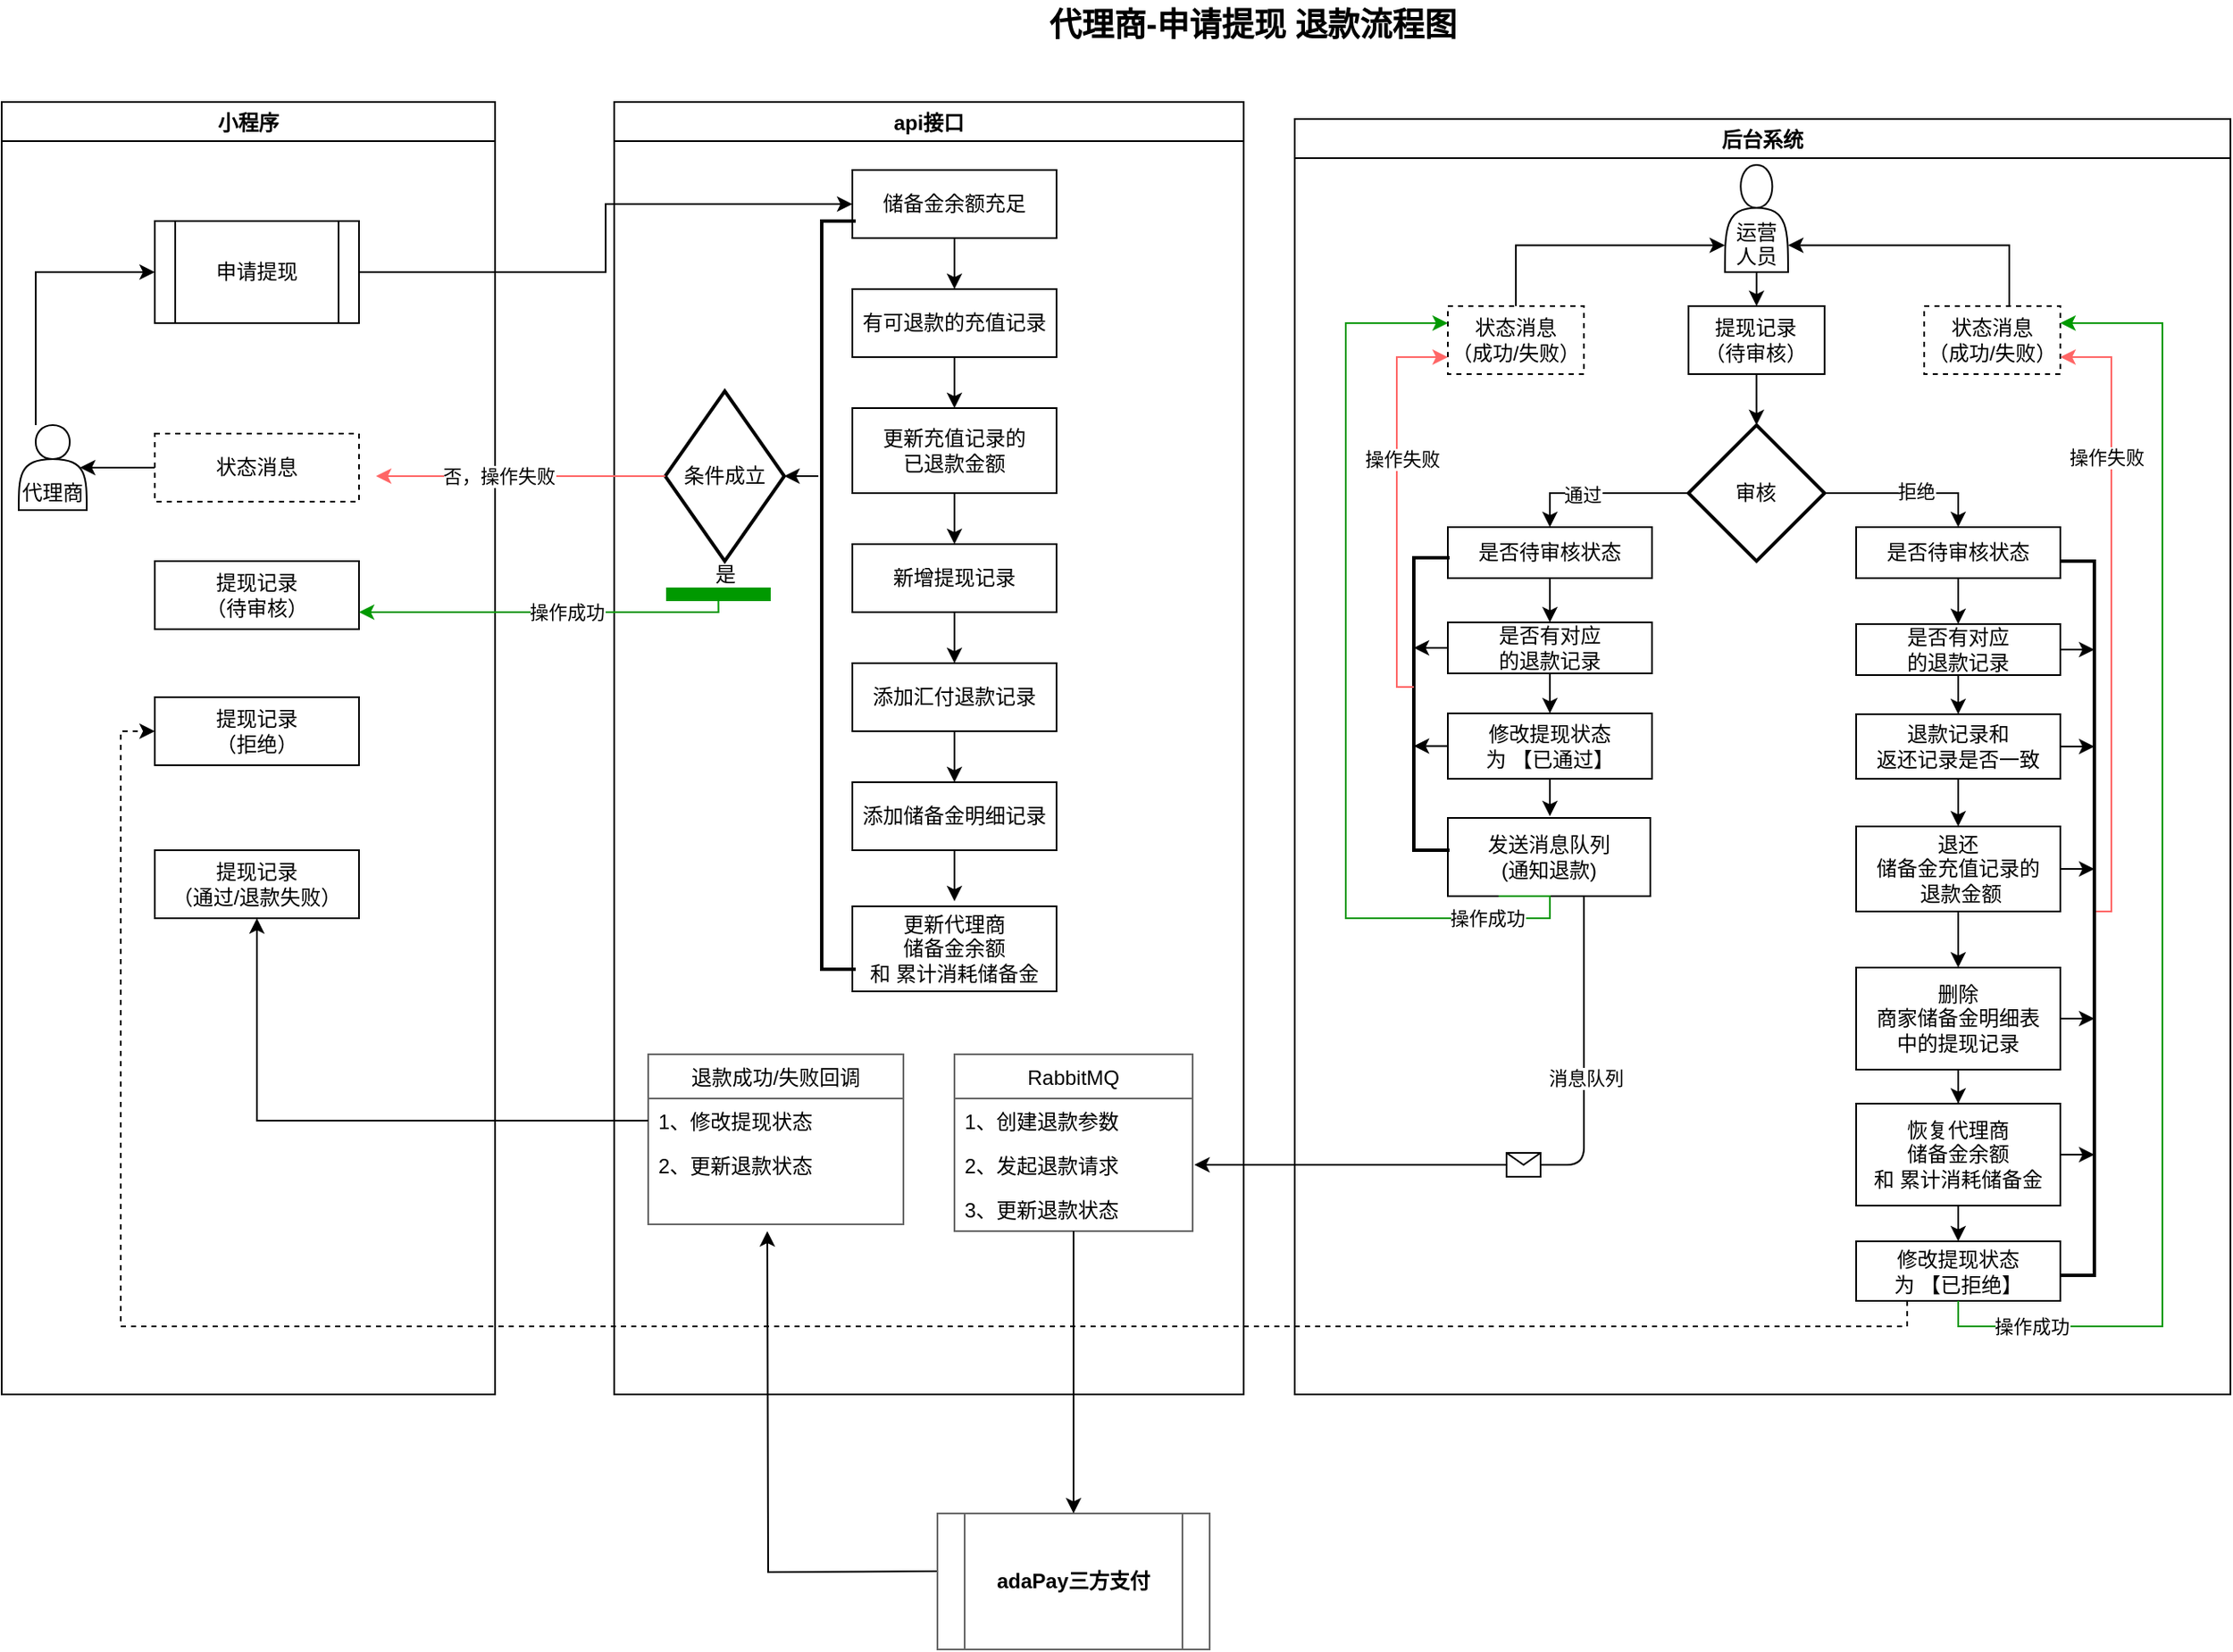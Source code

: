 <mxfile version="14.4.8" type="github" pages="2">
  <diagram id="c1AuLAwbMeSonQJ_YPXn" name="第 2 页">
    <mxGraphModel dx="1422" dy="794" grid="1" gridSize="10" guides="1" tooltips="1" connect="1" arrows="1" fold="1" page="1" pageScale="1" pageWidth="583" pageHeight="827" math="0" shadow="0">
      <root>
        <mxCell id="Cn_z-d5cZoHQZC6IPEJ7-0" />
        <mxCell id="Cn_z-d5cZoHQZC6IPEJ7-1" parent="Cn_z-d5cZoHQZC6IPEJ7-0" />
        <mxCell id="Cn_z-d5cZoHQZC6IPEJ7-2" value="小程序" style="swimlane;" parent="Cn_z-d5cZoHQZC6IPEJ7-1" vertex="1">
          <mxGeometry x="140" y="80" width="290" height="760" as="geometry">
            <mxRectangle x="40" y="100" width="70" height="23" as="alternateBounds" />
          </mxGeometry>
        </mxCell>
        <mxCell id="Cn_z-d5cZoHQZC6IPEJ7-4" value="&lt;br&gt;&lt;br&gt;代理商" style="shape=actor;whiteSpace=wrap;html=1;" parent="Cn_z-d5cZoHQZC6IPEJ7-2" vertex="1">
          <mxGeometry x="10" y="190" width="40" height="50" as="geometry" />
        </mxCell>
        <mxCell id="Cn_z-d5cZoHQZC6IPEJ7-6" value="申请提现" style="shape=process;whiteSpace=wrap;html=1;backgroundOutline=1;" parent="Cn_z-d5cZoHQZC6IPEJ7-2" vertex="1">
          <mxGeometry x="90" y="70" width="120" height="60" as="geometry" />
        </mxCell>
        <mxCell id="X7omMuUb_odI4xtAwAQJ-1" value="状态消息" style="rounded=0;whiteSpace=wrap;html=1;dashed=1;" parent="Cn_z-d5cZoHQZC6IPEJ7-2" vertex="1">
          <mxGeometry x="90" y="195" width="120" height="40" as="geometry" />
        </mxCell>
        <mxCell id="X7omMuUb_odI4xtAwAQJ-2" value="提现记录&lt;br&gt;（待审核）" style="rounded=0;whiteSpace=wrap;html=1;" parent="Cn_z-d5cZoHQZC6IPEJ7-2" vertex="1">
          <mxGeometry x="90" y="270" width="120" height="40" as="geometry" />
        </mxCell>
        <mxCell id="X7omMuUb_odI4xtAwAQJ-3" value="提现记录&lt;br&gt;（拒绝）" style="rounded=0;whiteSpace=wrap;html=1;" parent="Cn_z-d5cZoHQZC6IPEJ7-2" vertex="1">
          <mxGeometry x="90" y="350" width="120" height="40" as="geometry" />
        </mxCell>
        <mxCell id="X7omMuUb_odI4xtAwAQJ-4" value="提现记录&lt;br&gt;（通过/退款失败）" style="rounded=0;whiteSpace=wrap;html=1;" parent="Cn_z-d5cZoHQZC6IPEJ7-2" vertex="1">
          <mxGeometry x="90" y="440" width="120" height="40" as="geometry" />
        </mxCell>
        <mxCell id="yOeyIR5VE72a3LLRmRfE-23" style="edgeStyle=orthogonalEdgeStyle;rounded=0;orthogonalLoop=1;jettySize=auto;html=1;entryX=0;entryY=0.5;entryDx=0;entryDy=0;" parent="Cn_z-d5cZoHQZC6IPEJ7-2" source="Cn_z-d5cZoHQZC6IPEJ7-4" target="Cn_z-d5cZoHQZC6IPEJ7-6" edge="1">
          <mxGeometry relative="1" as="geometry">
            <mxPoint x="20" y="100" as="targetPoint" />
            <Array as="points">
              <mxPoint x="20" y="100" />
            </Array>
          </mxGeometry>
        </mxCell>
        <mxCell id="yOeyIR5VE72a3LLRmRfE-30" value="" style="endArrow=classic;html=1;entryX=0.9;entryY=0.5;entryDx=0;entryDy=0;entryPerimeter=0;exitX=0;exitY=0.5;exitDx=0;exitDy=0;" parent="Cn_z-d5cZoHQZC6IPEJ7-2" source="X7omMuUb_odI4xtAwAQJ-1" target="Cn_z-d5cZoHQZC6IPEJ7-4" edge="1">
          <mxGeometry width="50" height="50" relative="1" as="geometry">
            <mxPoint x="90" y="240" as="sourcePoint" />
            <mxPoint x="60" y="240" as="targetPoint" />
            <Array as="points" />
          </mxGeometry>
        </mxCell>
        <mxCell id="Cn_z-d5cZoHQZC6IPEJ7-8" value="api接口" style="swimlane;" parent="Cn_z-d5cZoHQZC6IPEJ7-1" vertex="1">
          <mxGeometry x="500" y="80" width="370" height="760" as="geometry" />
        </mxCell>
        <mxCell id="Cn_z-d5cZoHQZC6IPEJ7-20" style="edgeStyle=orthogonalEdgeStyle;rounded=0;orthogonalLoop=1;jettySize=auto;html=1;entryX=0.5;entryY=0;entryDx=0;entryDy=0;" parent="Cn_z-d5cZoHQZC6IPEJ7-8" source="Cn_z-d5cZoHQZC6IPEJ7-13" target="Cn_z-d5cZoHQZC6IPEJ7-14" edge="1">
          <mxGeometry relative="1" as="geometry" />
        </mxCell>
        <mxCell id="Cn_z-d5cZoHQZC6IPEJ7-13" value="储备金余额充足" style="rounded=0;whiteSpace=wrap;html=1;" parent="Cn_z-d5cZoHQZC6IPEJ7-8" vertex="1">
          <mxGeometry x="140" y="40" width="120" height="40" as="geometry" />
        </mxCell>
        <mxCell id="Cn_z-d5cZoHQZC6IPEJ7-21" style="edgeStyle=orthogonalEdgeStyle;rounded=0;orthogonalLoop=1;jettySize=auto;html=1;entryX=0.5;entryY=0;entryDx=0;entryDy=0;" parent="Cn_z-d5cZoHQZC6IPEJ7-8" source="Cn_z-d5cZoHQZC6IPEJ7-14" target="Cn_z-d5cZoHQZC6IPEJ7-15" edge="1">
          <mxGeometry relative="1" as="geometry" />
        </mxCell>
        <mxCell id="Cn_z-d5cZoHQZC6IPEJ7-14" value="有可退款的充值记录" style="rounded=0;whiteSpace=wrap;html=1;" parent="Cn_z-d5cZoHQZC6IPEJ7-8" vertex="1">
          <mxGeometry x="140" y="110" width="120" height="40" as="geometry" />
        </mxCell>
        <mxCell id="Cn_z-d5cZoHQZC6IPEJ7-22" style="edgeStyle=orthogonalEdgeStyle;rounded=0;orthogonalLoop=1;jettySize=auto;html=1;entryX=0.5;entryY=0;entryDx=0;entryDy=0;" parent="Cn_z-d5cZoHQZC6IPEJ7-8" source="Cn_z-d5cZoHQZC6IPEJ7-15" target="Cn_z-d5cZoHQZC6IPEJ7-16" edge="1">
          <mxGeometry relative="1" as="geometry" />
        </mxCell>
        <mxCell id="Cn_z-d5cZoHQZC6IPEJ7-15" value="更新充值记录的&lt;br&gt;已退款金额" style="rounded=0;whiteSpace=wrap;html=1;" parent="Cn_z-d5cZoHQZC6IPEJ7-8" vertex="1">
          <mxGeometry x="140" y="180" width="120" height="50" as="geometry" />
        </mxCell>
        <mxCell id="Cn_z-d5cZoHQZC6IPEJ7-23" style="edgeStyle=orthogonalEdgeStyle;rounded=0;orthogonalLoop=1;jettySize=auto;html=1;entryX=0.5;entryY=0;entryDx=0;entryDy=0;" parent="Cn_z-d5cZoHQZC6IPEJ7-8" source="Cn_z-d5cZoHQZC6IPEJ7-16" target="Cn_z-d5cZoHQZC6IPEJ7-17" edge="1">
          <mxGeometry relative="1" as="geometry" />
        </mxCell>
        <mxCell id="Cn_z-d5cZoHQZC6IPEJ7-16" value="新增提现记录" style="rounded=0;whiteSpace=wrap;html=1;" parent="Cn_z-d5cZoHQZC6IPEJ7-8" vertex="1">
          <mxGeometry x="140" y="260" width="120" height="40" as="geometry" />
        </mxCell>
        <mxCell id="Cn_z-d5cZoHQZC6IPEJ7-24" style="edgeStyle=orthogonalEdgeStyle;rounded=0;orthogonalLoop=1;jettySize=auto;html=1;entryX=0.5;entryY=0;entryDx=0;entryDy=0;" parent="Cn_z-d5cZoHQZC6IPEJ7-8" source="Cn_z-d5cZoHQZC6IPEJ7-17" target="Cn_z-d5cZoHQZC6IPEJ7-18" edge="1">
          <mxGeometry relative="1" as="geometry" />
        </mxCell>
        <mxCell id="Cn_z-d5cZoHQZC6IPEJ7-17" value="添加汇付退款记录" style="rounded=0;whiteSpace=wrap;html=1;" parent="Cn_z-d5cZoHQZC6IPEJ7-8" vertex="1">
          <mxGeometry x="140" y="330" width="120" height="40" as="geometry" />
        </mxCell>
        <mxCell id="Cn_z-d5cZoHQZC6IPEJ7-18" value="添加储备金明细记录" style="rounded=0;whiteSpace=wrap;html=1;" parent="Cn_z-d5cZoHQZC6IPEJ7-8" vertex="1">
          <mxGeometry x="140" y="400" width="120" height="40" as="geometry" />
        </mxCell>
        <mxCell id="Cn_z-d5cZoHQZC6IPEJ7-19" value="更新代理商&lt;br&gt;储备金余额&lt;br&gt;和 累计消耗储备金" style="rounded=0;whiteSpace=wrap;html=1;" parent="Cn_z-d5cZoHQZC6IPEJ7-8" vertex="1">
          <mxGeometry x="140" y="473" width="120" height="50" as="geometry" />
        </mxCell>
        <mxCell id="8oQ-91jc9foF94IGNzBg-0" value="" style="strokeWidth=2;html=1;shape=mxgraph.flowchart.annotation_1;align=left;pointerEvents=1;" parent="Cn_z-d5cZoHQZC6IPEJ7-8" vertex="1">
          <mxGeometry x="122" y="70" width="20" height="440" as="geometry" />
        </mxCell>
        <mxCell id="X7omMuUb_odI4xtAwAQJ-0" value="条件成立" style="strokeWidth=2;html=1;shape=mxgraph.flowchart.decision;whiteSpace=wrap;" parent="Cn_z-d5cZoHQZC6IPEJ7-8" vertex="1">
          <mxGeometry x="30" y="170" width="70" height="100" as="geometry" />
        </mxCell>
        <mxCell id="NsUDPSb2mLZtXg8WYORT-0" value="" style="whiteSpace=wrap;fillColor=#009900;strokeColor=#009900;" parent="Cn_z-d5cZoHQZC6IPEJ7-8" vertex="1">
          <mxGeometry x="31" y="286" width="60.5" height="7" as="geometry" />
        </mxCell>
        <mxCell id="NsUDPSb2mLZtXg8WYORT-6" value="是" style="text;html=1;align=center;verticalAlign=middle;resizable=0;points=[];autosize=1;" parent="Cn_z-d5cZoHQZC6IPEJ7-8" vertex="1">
          <mxGeometry x="50" y="268" width="30" height="20" as="geometry" />
        </mxCell>
        <mxCell id="NsUDPSb2mLZtXg8WYORT-192" value="" style="endArrow=classic;html=1;strokeWidth=1;entryX=1;entryY=0.5;entryDx=0;entryDy=0;entryPerimeter=0;" parent="Cn_z-d5cZoHQZC6IPEJ7-8" target="X7omMuUb_odI4xtAwAQJ-0" edge="1">
          <mxGeometry width="50" height="50" relative="1" as="geometry">
            <mxPoint x="120" y="220" as="sourcePoint" />
            <mxPoint x="170" y="170" as="targetPoint" />
          </mxGeometry>
        </mxCell>
        <mxCell id="cPukek1dgGj2Ov7jdAaH-1" value="RabbitMQ" style="swimlane;fontStyle=0;childLayout=stackLayout;horizontal=1;startSize=26;fillColor=none;horizontalStack=0;resizeParent=1;resizeParentMax=0;resizeLast=0;collapsible=1;marginBottom=0;comic=0;strokeColor=#666666;strokeWidth=1;" parent="Cn_z-d5cZoHQZC6IPEJ7-8" vertex="1">
          <mxGeometry x="200" y="560" width="140" height="104" as="geometry" />
        </mxCell>
        <mxCell id="cPukek1dgGj2Ov7jdAaH-2" value="1、创建退款参数" style="text;strokeColor=none;fillColor=none;align=left;verticalAlign=top;spacingLeft=4;spacingRight=4;overflow=hidden;rotatable=0;points=[[0,0.5],[1,0.5]];portConstraint=eastwest;" parent="cPukek1dgGj2Ov7jdAaH-1" vertex="1">
          <mxGeometry y="26" width="140" height="26" as="geometry" />
        </mxCell>
        <mxCell id="cPukek1dgGj2Ov7jdAaH-3" value="2、发起退款请求&#xa;" style="text;strokeColor=none;fillColor=none;align=left;verticalAlign=top;spacingLeft=4;spacingRight=4;overflow=hidden;rotatable=0;points=[[0,0.5],[1,0.5]];portConstraint=eastwest;perimeterSpacing=1;" parent="cPukek1dgGj2Ov7jdAaH-1" vertex="1">
          <mxGeometry y="52" width="140" height="26" as="geometry" />
        </mxCell>
        <mxCell id="cPukek1dgGj2Ov7jdAaH-4" value="3、更新退款状态" style="text;strokeColor=none;fillColor=none;align=left;verticalAlign=top;spacingLeft=4;spacingRight=4;overflow=hidden;rotatable=0;points=[[0,0.5],[1,0.5]];portConstraint=eastwest;" parent="cPukek1dgGj2Ov7jdAaH-1" vertex="1">
          <mxGeometry y="78" width="140" height="26" as="geometry" />
        </mxCell>
        <mxCell id="cPukek1dgGj2Ov7jdAaH-7" value="退款成功/失败回调" style="swimlane;fontStyle=0;childLayout=stackLayout;horizontal=1;startSize=26;fillColor=none;horizontalStack=0;resizeParent=1;resizeParentMax=0;resizeLast=0;collapsible=1;marginBottom=0;comic=0;strokeColor=#666666;strokeWidth=1;" parent="Cn_z-d5cZoHQZC6IPEJ7-8" vertex="1">
          <mxGeometry x="20" y="560" width="150" height="100" as="geometry" />
        </mxCell>
        <mxCell id="cPukek1dgGj2Ov7jdAaH-8" value="1、修改提现状态" style="text;strokeColor=none;fillColor=none;align=left;verticalAlign=top;spacingLeft=4;spacingRight=4;overflow=hidden;rotatable=0;points=[[0,0.5],[1,0.5]];portConstraint=eastwest;" parent="cPukek1dgGj2Ov7jdAaH-7" vertex="1">
          <mxGeometry y="26" width="150" height="26" as="geometry" />
        </mxCell>
        <mxCell id="cPukek1dgGj2Ov7jdAaH-9" value="2、更新退款状态" style="text;strokeColor=none;fillColor=none;align=left;verticalAlign=top;spacingLeft=4;spacingRight=4;overflow=hidden;rotatable=0;points=[[0,0.5],[1,0.5]];portConstraint=eastwest;perimeterSpacing=1;" parent="cPukek1dgGj2Ov7jdAaH-7" vertex="1">
          <mxGeometry y="52" width="150" height="48" as="geometry" />
        </mxCell>
        <mxCell id="yOeyIR5VE72a3LLRmRfE-19" style="edgeStyle=orthogonalEdgeStyle;rounded=0;orthogonalLoop=1;jettySize=auto;html=1;entryX=0;entryY=0.5;entryDx=0;entryDy=0;" parent="Cn_z-d5cZoHQZC6IPEJ7-1" source="Cn_z-d5cZoHQZC6IPEJ7-6" target="Cn_z-d5cZoHQZC6IPEJ7-13" edge="1">
          <mxGeometry relative="1" as="geometry" />
        </mxCell>
        <mxCell id="NsUDPSb2mLZtXg8WYORT-85" value="后台系统" style="swimlane;" parent="Cn_z-d5cZoHQZC6IPEJ7-1" vertex="1">
          <mxGeometry x="900" y="90" width="550" height="750" as="geometry" />
        </mxCell>
        <mxCell id="NsUDPSb2mLZtXg8WYORT-149" style="edgeStyle=orthogonalEdgeStyle;rounded=0;orthogonalLoop=1;jettySize=auto;html=1;entryX=0.5;entryY=0;entryDx=0;entryDy=0;strokeWidth=1;" parent="NsUDPSb2mLZtXg8WYORT-85" source="NsUDPSb2mLZtXg8WYORT-87" target="NsUDPSb2mLZtXg8WYORT-89" edge="1">
          <mxGeometry relative="1" as="geometry" />
        </mxCell>
        <mxCell id="NsUDPSb2mLZtXg8WYORT-87" value="提现记录&lt;br&gt;（待审核）" style="rounded=0;whiteSpace=wrap;html=1;" parent="NsUDPSb2mLZtXg8WYORT-85" vertex="1">
          <mxGeometry x="231.43" y="110" width="80" height="40" as="geometry" />
        </mxCell>
        <mxCell id="NsUDPSb2mLZtXg8WYORT-150" style="edgeStyle=orthogonalEdgeStyle;rounded=0;orthogonalLoop=1;jettySize=auto;html=1;entryX=0.5;entryY=0;entryDx=0;entryDy=0;strokeWidth=1;" parent="NsUDPSb2mLZtXg8WYORT-85" source="NsUDPSb2mLZtXg8WYORT-88" target="NsUDPSb2mLZtXg8WYORT-87" edge="1">
          <mxGeometry relative="1" as="geometry" />
        </mxCell>
        <mxCell id="NsUDPSb2mLZtXg8WYORT-88" value="&lt;br&gt;&lt;br&gt;运营&lt;br&gt;人员" style="shape=actor;whiteSpace=wrap;html=1;" parent="NsUDPSb2mLZtXg8WYORT-85" vertex="1">
          <mxGeometry x="252.87" y="27" width="37.13" height="63" as="geometry" />
        </mxCell>
        <mxCell id="NsUDPSb2mLZtXg8WYORT-159" style="edgeStyle=orthogonalEdgeStyle;rounded=0;orthogonalLoop=1;jettySize=auto;html=1;entryX=0.5;entryY=0;entryDx=0;entryDy=0;strokeWidth=1;" parent="NsUDPSb2mLZtXg8WYORT-85" source="NsUDPSb2mLZtXg8WYORT-89" target="NsUDPSb2mLZtXg8WYORT-102" edge="1">
          <mxGeometry relative="1" as="geometry" />
        </mxCell>
        <mxCell id="NsUDPSb2mLZtXg8WYORT-161" value="通过" style="edgeLabel;html=1;align=center;verticalAlign=middle;resizable=0;points=[];" parent="NsUDPSb2mLZtXg8WYORT-159" vertex="1" connectable="0">
          <mxGeometry x="0.231" y="1" relative="1" as="geometry">
            <mxPoint as="offset" />
          </mxGeometry>
        </mxCell>
        <mxCell id="NsUDPSb2mLZtXg8WYORT-160" style="edgeStyle=orthogonalEdgeStyle;rounded=0;orthogonalLoop=1;jettySize=auto;html=1;entryX=0.5;entryY=0;entryDx=0;entryDy=0;strokeWidth=1;" parent="NsUDPSb2mLZtXg8WYORT-85" source="NsUDPSb2mLZtXg8WYORT-89" target="NsUDPSb2mLZtXg8WYORT-92" edge="1">
          <mxGeometry relative="1" as="geometry" />
        </mxCell>
        <mxCell id="NsUDPSb2mLZtXg8WYORT-162" value="拒绝" style="edgeLabel;html=1;align=center;verticalAlign=middle;resizable=0;points=[];" parent="NsUDPSb2mLZtXg8WYORT-160" vertex="1" connectable="0">
          <mxGeometry x="0.087" y="1" relative="1" as="geometry">
            <mxPoint as="offset" />
          </mxGeometry>
        </mxCell>
        <mxCell id="NsUDPSb2mLZtXg8WYORT-89" value="审核" style="rhombus;whiteSpace=wrap;html=1;strokeColor=#000000;strokeWidth=2;fillColor=none;" parent="NsUDPSb2mLZtXg8WYORT-85" vertex="1">
          <mxGeometry x="231.43" y="180" width="80" height="80" as="geometry" />
        </mxCell>
        <mxCell id="NsUDPSb2mLZtXg8WYORT-156" style="edgeStyle=orthogonalEdgeStyle;rounded=0;orthogonalLoop=1;jettySize=auto;html=1;entryX=0.5;entryY=0;entryDx=0;entryDy=0;strokeWidth=1;" parent="NsUDPSb2mLZtXg8WYORT-85" source="NsUDPSb2mLZtXg8WYORT-92" target="NsUDPSb2mLZtXg8WYORT-96" edge="1">
          <mxGeometry relative="1" as="geometry" />
        </mxCell>
        <mxCell id="NsUDPSb2mLZtXg8WYORT-92" value="是否待审核状态" style="rounded=0;whiteSpace=wrap;html=1;" parent="NsUDPSb2mLZtXg8WYORT-85" vertex="1">
          <mxGeometry x="330" y="240" width="120" height="30" as="geometry" />
        </mxCell>
        <mxCell id="NsUDPSb2mLZtXg8WYORT-164" style="edgeStyle=orthogonalEdgeStyle;rounded=0;orthogonalLoop=1;jettySize=auto;html=1;entryX=1;entryY=0.75;entryDx=0;entryDy=0;strokeWidth=1;" parent="NsUDPSb2mLZtXg8WYORT-85" source="NsUDPSb2mLZtXg8WYORT-93" target="NsUDPSb2mLZtXg8WYORT-88" edge="1">
          <mxGeometry relative="1" as="geometry">
            <Array as="points">
              <mxPoint x="420" y="74" />
            </Array>
          </mxGeometry>
        </mxCell>
        <mxCell id="NsUDPSb2mLZtXg8WYORT-93" value="状态消息&lt;br&gt;（成功/失败）" style="rounded=0;whiteSpace=wrap;html=1;dashed=1;" parent="NsUDPSb2mLZtXg8WYORT-85" vertex="1">
          <mxGeometry x="370" y="110" width="80" height="40" as="geometry" />
        </mxCell>
        <mxCell id="NsUDPSb2mLZtXg8WYORT-165" style="edgeStyle=orthogonalEdgeStyle;rounded=0;orthogonalLoop=1;jettySize=auto;html=1;entryX=0.5;entryY=0;entryDx=0;entryDy=0;strokeWidth=1;" parent="NsUDPSb2mLZtXg8WYORT-85" source="NsUDPSb2mLZtXg8WYORT-96" target="NsUDPSb2mLZtXg8WYORT-97" edge="1">
          <mxGeometry relative="1" as="geometry" />
        </mxCell>
        <mxCell id="NsUDPSb2mLZtXg8WYORT-96" value="是否有对应&lt;br&gt;的退款记录" style="rounded=0;whiteSpace=wrap;html=1;" parent="NsUDPSb2mLZtXg8WYORT-85" vertex="1">
          <mxGeometry x="330" y="297" width="120" height="30" as="geometry" />
        </mxCell>
        <mxCell id="NsUDPSb2mLZtXg8WYORT-166" style="edgeStyle=orthogonalEdgeStyle;rounded=0;orthogonalLoop=1;jettySize=auto;html=1;entryX=0.5;entryY=0;entryDx=0;entryDy=0;strokeWidth=1;" parent="NsUDPSb2mLZtXg8WYORT-85" source="NsUDPSb2mLZtXg8WYORT-97" target="NsUDPSb2mLZtXg8WYORT-98" edge="1">
          <mxGeometry relative="1" as="geometry" />
        </mxCell>
        <mxCell id="NsUDPSb2mLZtXg8WYORT-97" value="退款记录和&lt;br&gt;返还记录是否一致" style="rounded=0;whiteSpace=wrap;html=1;" parent="NsUDPSb2mLZtXg8WYORT-85" vertex="1">
          <mxGeometry x="330" y="350" width="120" height="38" as="geometry" />
        </mxCell>
        <mxCell id="NsUDPSb2mLZtXg8WYORT-167" style="edgeStyle=orthogonalEdgeStyle;rounded=0;orthogonalLoop=1;jettySize=auto;html=1;entryX=0.5;entryY=0;entryDx=0;entryDy=0;strokeWidth=1;" parent="NsUDPSb2mLZtXg8WYORT-85" source="NsUDPSb2mLZtXg8WYORT-98" target="NsUDPSb2mLZtXg8WYORT-99" edge="1">
          <mxGeometry relative="1" as="geometry" />
        </mxCell>
        <mxCell id="NsUDPSb2mLZtXg8WYORT-98" value="退还 &lt;br&gt;储备金充值记录的&lt;br&gt;&amp;nbsp;退款金额" style="rounded=0;whiteSpace=wrap;html=1;" parent="NsUDPSb2mLZtXg8WYORT-85" vertex="1">
          <mxGeometry x="330" y="416" width="120" height="50" as="geometry" />
        </mxCell>
        <mxCell id="NsUDPSb2mLZtXg8WYORT-168" style="edgeStyle=orthogonalEdgeStyle;rounded=0;orthogonalLoop=1;jettySize=auto;html=1;entryX=0.5;entryY=0;entryDx=0;entryDy=0;strokeWidth=1;" parent="NsUDPSb2mLZtXg8WYORT-85" source="NsUDPSb2mLZtXg8WYORT-99" target="NsUDPSb2mLZtXg8WYORT-101" edge="1">
          <mxGeometry relative="1" as="geometry" />
        </mxCell>
        <mxCell id="NsUDPSb2mLZtXg8WYORT-99" value="删除 &lt;br&gt;商家储备金明细表 &lt;br&gt;中的提现记录" style="rounded=0;whiteSpace=wrap;html=1;" parent="NsUDPSb2mLZtXg8WYORT-85" vertex="1">
          <mxGeometry x="330" y="499" width="120" height="60" as="geometry" />
        </mxCell>
        <mxCell id="NsUDPSb2mLZtXg8WYORT-100" style="edgeStyle=orthogonalEdgeStyle;rounded=0;orthogonalLoop=1;jettySize=auto;html=1;exitX=0.5;exitY=1;exitDx=0;exitDy=0;" parent="NsUDPSb2mLZtXg8WYORT-85" source="NsUDPSb2mLZtXg8WYORT-99" target="NsUDPSb2mLZtXg8WYORT-99" edge="1">
          <mxGeometry relative="1" as="geometry" />
        </mxCell>
        <mxCell id="NsUDPSb2mLZtXg8WYORT-169" style="edgeStyle=orthogonalEdgeStyle;rounded=0;orthogonalLoop=1;jettySize=auto;html=1;entryX=0.5;entryY=0;entryDx=0;entryDy=0;strokeWidth=1;" parent="NsUDPSb2mLZtXg8WYORT-85" source="NsUDPSb2mLZtXg8WYORT-101" target="NsUDPSb2mLZtXg8WYORT-105" edge="1">
          <mxGeometry relative="1" as="geometry" />
        </mxCell>
        <mxCell id="NsUDPSb2mLZtXg8WYORT-101" value="恢复代理商&lt;br&gt;储备金余额&lt;br&gt;和 累计消耗储备金" style="rounded=0;whiteSpace=wrap;html=1;" parent="NsUDPSb2mLZtXg8WYORT-85" vertex="1">
          <mxGeometry x="330" y="579" width="120" height="60" as="geometry" />
        </mxCell>
        <mxCell id="NsUDPSb2mLZtXg8WYORT-155" style="edgeStyle=orthogonalEdgeStyle;rounded=0;orthogonalLoop=1;jettySize=auto;html=1;entryX=0.5;entryY=0;entryDx=0;entryDy=0;strokeWidth=1;" parent="NsUDPSb2mLZtXg8WYORT-85" source="NsUDPSb2mLZtXg8WYORT-102" target="NsUDPSb2mLZtXg8WYORT-103" edge="1">
          <mxGeometry relative="1" as="geometry" />
        </mxCell>
        <mxCell id="NsUDPSb2mLZtXg8WYORT-102" value="是否待审核状态" style="rounded=0;whiteSpace=wrap;html=1;" parent="NsUDPSb2mLZtXg8WYORT-85" vertex="1">
          <mxGeometry x="90" y="240" width="120" height="30" as="geometry" />
        </mxCell>
        <mxCell id="NsUDPSb2mLZtXg8WYORT-170" style="edgeStyle=orthogonalEdgeStyle;rounded=0;orthogonalLoop=1;jettySize=auto;html=1;entryX=0.5;entryY=0;entryDx=0;entryDy=0;strokeWidth=1;" parent="NsUDPSb2mLZtXg8WYORT-85" source="NsUDPSb2mLZtXg8WYORT-103" target="NsUDPSb2mLZtXg8WYORT-104" edge="1">
          <mxGeometry relative="1" as="geometry" />
        </mxCell>
        <mxCell id="NsUDPSb2mLZtXg8WYORT-103" value="是否有对应&lt;br&gt;的退款记录" style="rounded=0;whiteSpace=wrap;html=1;" parent="NsUDPSb2mLZtXg8WYORT-85" vertex="1">
          <mxGeometry x="90" y="296" width="120" height="30" as="geometry" />
        </mxCell>
        <mxCell id="NsUDPSb2mLZtXg8WYORT-104" value="修改提现状态&lt;br&gt;为 【已通过】" style="rounded=0;whiteSpace=wrap;html=1;" parent="NsUDPSb2mLZtXg8WYORT-85" vertex="1">
          <mxGeometry x="90" y="349.5" width="120" height="38.5" as="geometry" />
        </mxCell>
        <mxCell id="NsUDPSb2mLZtXg8WYORT-105" value="修改提现状态&lt;br&gt;为 【已拒绝】" style="rounded=0;whiteSpace=wrap;html=1;" parent="NsUDPSb2mLZtXg8WYORT-85" vertex="1">
          <mxGeometry x="330" y="660" width="120" height="35" as="geometry" />
        </mxCell>
        <mxCell id="NsUDPSb2mLZtXg8WYORT-109" value="发送消息队列&lt;br&gt;(通知退款)" style="rounded=0;whiteSpace=wrap;html=1;" parent="NsUDPSb2mLZtXg8WYORT-85" vertex="1">
          <mxGeometry x="90" y="411" width="119" height="46" as="geometry" />
        </mxCell>
        <mxCell id="NsUDPSb2mLZtXg8WYORT-125" value="状态消息&lt;br&gt;（成功/失败）" style="rounded=0;whiteSpace=wrap;html=1;dashed=1;" parent="NsUDPSb2mLZtXg8WYORT-85" vertex="1">
          <mxGeometry x="90" y="110" width="80" height="40" as="geometry" />
        </mxCell>
        <mxCell id="NsUDPSb2mLZtXg8WYORT-130" value="" style="strokeWidth=2;html=1;shape=mxgraph.flowchart.annotation_1;align=left;pointerEvents=1;fillColor=none;" parent="NsUDPSb2mLZtXg8WYORT-85" vertex="1">
          <mxGeometry x="70" y="258" width="21" height="172" as="geometry" />
        </mxCell>
        <mxCell id="NsUDPSb2mLZtXg8WYORT-143" style="edgeStyle=orthogonalEdgeStyle;rounded=0;orthogonalLoop=1;jettySize=auto;html=1;exitX=0;exitY=0.5;exitDx=0;exitDy=0;exitPerimeter=0;entryX=1;entryY=0.75;entryDx=0;entryDy=0;strokeWidth=1;strokeColor=#FF6666;" parent="NsUDPSb2mLZtXg8WYORT-85" source="NsUDPSb2mLZtXg8WYORT-132" target="NsUDPSb2mLZtXg8WYORT-93" edge="1">
          <mxGeometry relative="1" as="geometry">
            <Array as="points">
              <mxPoint x="480" y="466" />
              <mxPoint x="480" y="140" />
            </Array>
          </mxGeometry>
        </mxCell>
        <mxCell id="NsUDPSb2mLZtXg8WYORT-146" value="操作失败" style="edgeLabel;html=1;align=center;verticalAlign=middle;resizable=0;points=[];" parent="NsUDPSb2mLZtXg8WYORT-143" vertex="1" connectable="0">
          <mxGeometry x="0.521" y="2" relative="1" as="geometry">
            <mxPoint x="-1.5" as="offset" />
          </mxGeometry>
        </mxCell>
        <mxCell id="NsUDPSb2mLZtXg8WYORT-132" value="" style="strokeWidth=2;html=1;shape=mxgraph.flowchart.annotation_1;align=left;pointerEvents=1;fillColor=none;direction=west;" parent="NsUDPSb2mLZtXg8WYORT-85" vertex="1">
          <mxGeometry x="450" y="260" width="20" height="420" as="geometry" />
        </mxCell>
        <mxCell id="NsUDPSb2mLZtXg8WYORT-138" style="edgeStyle=orthogonalEdgeStyle;rounded=0;orthogonalLoop=1;jettySize=auto;html=1;exitX=0.25;exitY=1;exitDx=0;exitDy=0;strokeWidth=1;entryX=0;entryY=0.25;entryDx=0;entryDy=0;strokeColor=#009900;" parent="NsUDPSb2mLZtXg8WYORT-85" source="NsUDPSb2mLZtXg8WYORT-109" target="NsUDPSb2mLZtXg8WYORT-125" edge="1">
          <mxGeometry relative="1" as="geometry">
            <mxPoint x="50" y="120" as="targetPoint" />
            <Array as="points">
              <mxPoint x="150" y="457" />
              <mxPoint x="150" y="470" />
              <mxPoint x="30" y="470" />
              <mxPoint x="30" y="120" />
            </Array>
          </mxGeometry>
        </mxCell>
        <mxCell id="NsUDPSb2mLZtXg8WYORT-142" value="操作成功" style="edgeLabel;html=1;align=center;verticalAlign=middle;resizable=0;points=[];" parent="NsUDPSb2mLZtXg8WYORT-138" vertex="1" connectable="0">
          <mxGeometry x="-0.661" relative="1" as="geometry">
            <mxPoint x="16.2" as="offset" />
          </mxGeometry>
        </mxCell>
        <mxCell id="NsUDPSb2mLZtXg8WYORT-140" style="edgeStyle=orthogonalEdgeStyle;rounded=0;orthogonalLoop=1;jettySize=auto;html=1;strokeWidth=1;entryX=0;entryY=0.75;entryDx=0;entryDy=0;strokeColor=#FF6666;" parent="NsUDPSb2mLZtXg8WYORT-85" source="NsUDPSb2mLZtXg8WYORT-130" target="NsUDPSb2mLZtXg8WYORT-125" edge="1">
          <mxGeometry relative="1" as="geometry">
            <mxPoint x="50" y="140" as="targetPoint" />
            <Array as="points">
              <mxPoint x="60" y="334" />
              <mxPoint x="60" y="140" />
            </Array>
          </mxGeometry>
        </mxCell>
        <mxCell id="NsUDPSb2mLZtXg8WYORT-141" value="操作失败" style="edgeLabel;html=1;align=center;verticalAlign=middle;resizable=0;points=[];" parent="NsUDPSb2mLZtXg8WYORT-140" vertex="1" connectable="0">
          <mxGeometry x="0.231" y="-3" relative="1" as="geometry">
            <mxPoint as="offset" />
          </mxGeometry>
        </mxCell>
        <mxCell id="NsUDPSb2mLZtXg8WYORT-145" style="edgeStyle=orthogonalEdgeStyle;rounded=0;orthogonalLoop=1;jettySize=auto;html=1;strokeWidth=1;entryX=1;entryY=0.25;entryDx=0;entryDy=0;strokeColor=#009900;" parent="NsUDPSb2mLZtXg8WYORT-85" source="NsUDPSb2mLZtXg8WYORT-105" target="NsUDPSb2mLZtXg8WYORT-93" edge="1">
          <mxGeometry relative="1" as="geometry">
            <mxPoint x="530" y="530" as="targetPoint" />
            <Array as="points">
              <mxPoint x="390" y="710" />
              <mxPoint x="510" y="710" />
              <mxPoint x="510" y="120" />
            </Array>
          </mxGeometry>
        </mxCell>
        <mxCell id="NsUDPSb2mLZtXg8WYORT-147" value="操作成功" style="edgeLabel;html=1;align=center;verticalAlign=middle;resizable=0;points=[];" parent="NsUDPSb2mLZtXg8WYORT-145" vertex="1" connectable="0">
          <mxGeometry x="-0.853" relative="1" as="geometry">
            <mxPoint as="offset" />
          </mxGeometry>
        </mxCell>
        <mxCell id="NsUDPSb2mLZtXg8WYORT-163" style="edgeStyle=orthogonalEdgeStyle;rounded=0;orthogonalLoop=1;jettySize=auto;html=1;strokeWidth=1;entryX=0;entryY=0.75;entryDx=0;entryDy=0;" parent="NsUDPSb2mLZtXg8WYORT-85" source="NsUDPSb2mLZtXg8WYORT-125" target="NsUDPSb2mLZtXg8WYORT-88" edge="1">
          <mxGeometry relative="1" as="geometry">
            <mxPoint x="140" y="50" as="targetPoint" />
            <Array as="points">
              <mxPoint x="130" y="74" />
            </Array>
          </mxGeometry>
        </mxCell>
        <mxCell id="NsUDPSb2mLZtXg8WYORT-188" value="" style="endArrow=classic;html=1;entryX=1;entryY=0.5;entryDx=0;entryDy=0;" parent="NsUDPSb2mLZtXg8WYORT-85" target="cPukek1dgGj2Ov7jdAaH-3" edge="1">
          <mxGeometry relative="1" as="geometry">
            <mxPoint x="170" y="457" as="sourcePoint" />
            <mxPoint x="170" y="727" as="targetPoint" />
            <Array as="points">
              <mxPoint x="170" y="615" />
            </Array>
          </mxGeometry>
        </mxCell>
        <mxCell id="NsUDPSb2mLZtXg8WYORT-189" value="" style="shape=message;html=1;outlineConnect=0;" parent="NsUDPSb2mLZtXg8WYORT-188" vertex="1">
          <mxGeometry width="20" height="14" relative="1" as="geometry">
            <mxPoint x="-10" y="-7" as="offset" />
          </mxGeometry>
        </mxCell>
        <mxCell id="cPukek1dgGj2Ov7jdAaH-5" value="消息队列" style="edgeLabel;html=1;align=center;verticalAlign=middle;resizable=0;points=[];" parent="NsUDPSb2mLZtXg8WYORT-188" vertex="1" connectable="0">
          <mxGeometry x="-0.449" y="1" relative="1" as="geometry">
            <mxPoint as="offset" />
          </mxGeometry>
        </mxCell>
        <mxCell id="NsUDPSb2mLZtXg8WYORT-201" style="edgeStyle=orthogonalEdgeStyle;rounded=0;orthogonalLoop=1;jettySize=auto;html=1;strokeColor=#000000;strokeWidth=1;" parent="Cn_z-d5cZoHQZC6IPEJ7-1" source="NsUDPSb2mLZtXg8WYORT-96" edge="1">
          <mxGeometry relative="1" as="geometry">
            <mxPoint x="1370" y="402" as="targetPoint" />
          </mxGeometry>
        </mxCell>
        <mxCell id="NsUDPSb2mLZtXg8WYORT-202" style="edgeStyle=orthogonalEdgeStyle;rounded=0;orthogonalLoop=1;jettySize=auto;html=1;strokeColor=#000000;strokeWidth=1;" parent="Cn_z-d5cZoHQZC6IPEJ7-1" source="NsUDPSb2mLZtXg8WYORT-97" edge="1">
          <mxGeometry relative="1" as="geometry">
            <mxPoint x="1370" y="459" as="targetPoint" />
          </mxGeometry>
        </mxCell>
        <mxCell id="NsUDPSb2mLZtXg8WYORT-206" style="edgeStyle=orthogonalEdgeStyle;rounded=0;orthogonalLoop=1;jettySize=auto;html=1;strokeColor=#000000;strokeWidth=1;" parent="Cn_z-d5cZoHQZC6IPEJ7-1" source="NsUDPSb2mLZtXg8WYORT-98" edge="1">
          <mxGeometry relative="1" as="geometry">
            <mxPoint x="1370" y="531" as="targetPoint" />
          </mxGeometry>
        </mxCell>
        <mxCell id="NsUDPSb2mLZtXg8WYORT-207" style="edgeStyle=orthogonalEdgeStyle;rounded=0;orthogonalLoop=1;jettySize=auto;html=1;strokeColor=#000000;strokeWidth=1;" parent="Cn_z-d5cZoHQZC6IPEJ7-1" source="NsUDPSb2mLZtXg8WYORT-99" edge="1">
          <mxGeometry relative="1" as="geometry">
            <mxPoint x="1370" y="619" as="targetPoint" />
          </mxGeometry>
        </mxCell>
        <mxCell id="NsUDPSb2mLZtXg8WYORT-209" style="edgeStyle=orthogonalEdgeStyle;rounded=0;orthogonalLoop=1;jettySize=auto;html=1;strokeColor=#000000;strokeWidth=1;" parent="Cn_z-d5cZoHQZC6IPEJ7-1" source="NsUDPSb2mLZtXg8WYORT-101" edge="1">
          <mxGeometry relative="1" as="geometry">
            <mxPoint x="1370" y="699" as="targetPoint" />
          </mxGeometry>
        </mxCell>
        <mxCell id="cPukek1dgGj2Ov7jdAaH-11" style="edgeStyle=orthogonalEdgeStyle;rounded=0;orthogonalLoop=1;jettySize=auto;html=1;startSize=26;strokeColor=#000000;strokeWidth=1;" parent="Cn_z-d5cZoHQZC6IPEJ7-1" source="Cn_z-d5cZoHQZC6IPEJ7-18" edge="1">
          <mxGeometry relative="1" as="geometry">
            <mxPoint x="700" y="550" as="targetPoint" />
          </mxGeometry>
        </mxCell>
        <mxCell id="cPukek1dgGj2Ov7jdAaH-18" style="edgeStyle=orthogonalEdgeStyle;rounded=0;orthogonalLoop=1;jettySize=auto;html=1;startSize=26;strokeColor=#000000;strokeWidth=1;" parent="Cn_z-d5cZoHQZC6IPEJ7-1" edge="1">
          <mxGeometry relative="1" as="geometry">
            <mxPoint x="590" y="744" as="targetPoint" />
            <mxPoint x="690" y="944" as="sourcePoint" />
          </mxGeometry>
        </mxCell>
        <mxCell id="cPukek1dgGj2Ov7jdAaH-12" value="&lt;span style=&quot;font-weight: 700&quot;&gt;adaPay三方支付&lt;/span&gt;" style="shape=process;whiteSpace=wrap;html=1;backgroundOutline=1;comic=0;startSize=26;strokeColor=#666666;strokeWidth=1;fillColor=none;" parent="Cn_z-d5cZoHQZC6IPEJ7-1" vertex="1">
          <mxGeometry x="690" y="910" width="160" height="80" as="geometry" />
        </mxCell>
        <mxCell id="cPukek1dgGj2Ov7jdAaH-14" style="edgeStyle=orthogonalEdgeStyle;rounded=0;orthogonalLoop=1;jettySize=auto;html=1;entryX=0.5;entryY=0;entryDx=0;entryDy=0;startSize=26;strokeColor=#000000;strokeWidth=1;" parent="Cn_z-d5cZoHQZC6IPEJ7-1" source="cPukek1dgGj2Ov7jdAaH-1" target="cPukek1dgGj2Ov7jdAaH-12" edge="1">
          <mxGeometry relative="1" as="geometry" />
        </mxCell>
        <mxCell id="busUsJbX6CWpNkvnK6WH-0" style="edgeStyle=orthogonalEdgeStyle;rounded=0;orthogonalLoop=1;jettySize=auto;html=1;entryX=1;entryY=0.75;entryDx=0;entryDy=0;exitX=0.5;exitY=1;exitDx=0;exitDy=0;strokeColor=#009900;" parent="Cn_z-d5cZoHQZC6IPEJ7-1" source="NsUDPSb2mLZtXg8WYORT-0" target="X7omMuUb_odI4xtAwAQJ-2" edge="1">
          <mxGeometry relative="1" as="geometry">
            <mxPoint x="560" y="380" as="sourcePoint" />
            <Array as="points">
              <mxPoint x="561" y="380" />
            </Array>
          </mxGeometry>
        </mxCell>
        <mxCell id="busUsJbX6CWpNkvnK6WH-5" value="操作成功" style="edgeLabel;html=1;align=center;verticalAlign=middle;resizable=0;points=[];" parent="busUsJbX6CWpNkvnK6WH-0" vertex="1" connectable="0">
          <mxGeometry x="-0.118" relative="1" as="geometry">
            <mxPoint as="offset" />
          </mxGeometry>
        </mxCell>
        <mxCell id="busUsJbX6CWpNkvnK6WH-3" style="edgeStyle=orthogonalEdgeStyle;rounded=0;orthogonalLoop=1;jettySize=auto;html=1;strokeColor=#FF6666;" parent="Cn_z-d5cZoHQZC6IPEJ7-1" source="X7omMuUb_odI4xtAwAQJ-0" edge="1">
          <mxGeometry relative="1" as="geometry">
            <mxPoint x="360" y="300" as="targetPoint" />
          </mxGeometry>
        </mxCell>
        <mxCell id="busUsJbX6CWpNkvnK6WH-4" value="否，操作失败" style="edgeLabel;html=1;align=center;verticalAlign=middle;resizable=0;points=[];" parent="busUsJbX6CWpNkvnK6WH-3" vertex="1" connectable="0">
          <mxGeometry x="0.164" y="-1" relative="1" as="geometry">
            <mxPoint as="offset" />
          </mxGeometry>
        </mxCell>
        <mxCell id="busUsJbX6CWpNkvnK6WH-6" style="edgeStyle=orthogonalEdgeStyle;rounded=0;orthogonalLoop=1;jettySize=auto;html=1;" parent="Cn_z-d5cZoHQZC6IPEJ7-1" source="NsUDPSb2mLZtXg8WYORT-104" edge="1">
          <mxGeometry relative="1" as="geometry">
            <mxPoint x="1050" y="500" as="targetPoint" />
          </mxGeometry>
        </mxCell>
        <mxCell id="busUsJbX6CWpNkvnK6WH-7" style="edgeStyle=orthogonalEdgeStyle;rounded=0;orthogonalLoop=1;jettySize=auto;html=1;strokeColor=#000000;" parent="Cn_z-d5cZoHQZC6IPEJ7-1" source="NsUDPSb2mLZtXg8WYORT-103" edge="1">
          <mxGeometry relative="1" as="geometry">
            <mxPoint x="970" y="401" as="targetPoint" />
          </mxGeometry>
        </mxCell>
        <mxCell id="busUsJbX6CWpNkvnK6WH-11" style="edgeStyle=orthogonalEdgeStyle;rounded=0;orthogonalLoop=1;jettySize=auto;html=1;strokeColor=#000000;" parent="Cn_z-d5cZoHQZC6IPEJ7-1" source="NsUDPSb2mLZtXg8WYORT-104" edge="1">
          <mxGeometry relative="1" as="geometry">
            <mxPoint x="970" y="459" as="targetPoint" />
          </mxGeometry>
        </mxCell>
        <mxCell id="4luAZHgerdAaVVJ_72sG-1" style="edgeStyle=orthogonalEdgeStyle;rounded=0;orthogonalLoop=1;jettySize=auto;html=1;" parent="Cn_z-d5cZoHQZC6IPEJ7-1" source="cPukek1dgGj2Ov7jdAaH-8" target="X7omMuUb_odI4xtAwAQJ-4" edge="1">
          <mxGeometry relative="1" as="geometry" />
        </mxCell>
        <mxCell id="4luAZHgerdAaVVJ_72sG-6" style="edgeStyle=orthogonalEdgeStyle;rounded=0;orthogonalLoop=1;jettySize=auto;html=1;exitX=0.25;exitY=1;exitDx=0;exitDy=0;entryX=0;entryY=0.5;entryDx=0;entryDy=0;dashed=1;strokeColor=#000000;" parent="Cn_z-d5cZoHQZC6IPEJ7-1" source="NsUDPSb2mLZtXg8WYORT-105" target="X7omMuUb_odI4xtAwAQJ-3" edge="1">
          <mxGeometry relative="1" as="geometry">
            <Array as="points">
              <mxPoint x="1260" y="800" />
              <mxPoint x="210" y="800" />
              <mxPoint x="210" y="450" />
            </Array>
          </mxGeometry>
        </mxCell>
        <mxCell id="X9wui_urj0GCA_CZimkI-0" value="代理商-申请提现 退款流程图" style="text;html=1;align=center;verticalAlign=middle;resizable=0;points=[];autosize=1;fontSize=19;fontStyle=1" parent="Cn_z-d5cZoHQZC6IPEJ7-1" vertex="1">
          <mxGeometry x="745" y="20" width="260" height="30" as="geometry" />
        </mxCell>
      </root>
    </mxGraphModel>
  </diagram>
  <diagram id="ZEXPQdUD7HqrQSaAMY07" name="第 3 页">
    <mxGraphModel dx="1422" dy="794" grid="1" gridSize="10" guides="1" tooltips="1" connect="1" arrows="1" fold="1" page="1" pageScale="1" pageWidth="583" pageHeight="827" math="0" shadow="0">
      <root>
        <mxCell id="Jd9u-9bStoHvEkMrotFd-0" />
        <mxCell id="Jd9u-9bStoHvEkMrotFd-1" parent="Jd9u-9bStoHvEkMrotFd-0" />
        <mxCell id="iYFu33_GuupKADUWWJhY-0" value="小程序" style="swimlane;" vertex="1" parent="Jd9u-9bStoHvEkMrotFd-1">
          <mxGeometry x="140" y="80" width="290" height="760" as="geometry">
            <mxRectangle x="40" y="100" width="70" height="23" as="alternateBounds" />
          </mxGeometry>
        </mxCell>
        <mxCell id="iYFu33_GuupKADUWWJhY-1" value="&lt;br&gt;&lt;br&gt;代理商" style="shape=actor;whiteSpace=wrap;html=1;" vertex="1" parent="iYFu33_GuupKADUWWJhY-0">
          <mxGeometry x="10" y="190" width="40" height="50" as="geometry" />
        </mxCell>
        <mxCell id="iYFu33_GuupKADUWWJhY-2" value="申请提现" style="shape=process;whiteSpace=wrap;html=1;backgroundOutline=1;" vertex="1" parent="iYFu33_GuupKADUWWJhY-0">
          <mxGeometry x="90" y="70" width="120" height="60" as="geometry" />
        </mxCell>
        <mxCell id="iYFu33_GuupKADUWWJhY-3" value="状态消息" style="rounded=0;whiteSpace=wrap;html=1;dashed=1;" vertex="1" parent="iYFu33_GuupKADUWWJhY-0">
          <mxGeometry x="90" y="195" width="120" height="40" as="geometry" />
        </mxCell>
        <mxCell id="iYFu33_GuupKADUWWJhY-4" value="提现记录&lt;br&gt;（待审核）" style="rounded=0;whiteSpace=wrap;html=1;" vertex="1" parent="iYFu33_GuupKADUWWJhY-0">
          <mxGeometry x="90" y="270" width="120" height="40" as="geometry" />
        </mxCell>
        <mxCell id="iYFu33_GuupKADUWWJhY-5" value="提现记录&lt;br&gt;（拒绝）" style="rounded=0;whiteSpace=wrap;html=1;" vertex="1" parent="iYFu33_GuupKADUWWJhY-0">
          <mxGeometry x="90" y="350" width="120" height="40" as="geometry" />
        </mxCell>
        <mxCell id="iYFu33_GuupKADUWWJhY-6" value="提现记录&lt;br&gt;（通过/退款失败）" style="rounded=0;whiteSpace=wrap;html=1;" vertex="1" parent="iYFu33_GuupKADUWWJhY-0">
          <mxGeometry x="90" y="440" width="120" height="40" as="geometry" />
        </mxCell>
        <mxCell id="iYFu33_GuupKADUWWJhY-7" style="edgeStyle=orthogonalEdgeStyle;rounded=0;orthogonalLoop=1;jettySize=auto;html=1;entryX=0;entryY=0.5;entryDx=0;entryDy=0;" edge="1" parent="iYFu33_GuupKADUWWJhY-0" source="iYFu33_GuupKADUWWJhY-1" target="iYFu33_GuupKADUWWJhY-2">
          <mxGeometry relative="1" as="geometry">
            <mxPoint x="20" y="100" as="targetPoint" />
            <Array as="points">
              <mxPoint x="20" y="100" />
            </Array>
          </mxGeometry>
        </mxCell>
        <mxCell id="iYFu33_GuupKADUWWJhY-8" value="" style="endArrow=classic;html=1;entryX=0.9;entryY=0.5;entryDx=0;entryDy=0;entryPerimeter=0;exitX=0;exitY=0.5;exitDx=0;exitDy=0;" edge="1" parent="iYFu33_GuupKADUWWJhY-0" source="iYFu33_GuupKADUWWJhY-3" target="iYFu33_GuupKADUWWJhY-1">
          <mxGeometry width="50" height="50" relative="1" as="geometry">
            <mxPoint x="90" y="240" as="sourcePoint" />
            <mxPoint x="60" y="240" as="targetPoint" />
            <Array as="points" />
          </mxGeometry>
        </mxCell>
        <mxCell id="iYFu33_GuupKADUWWJhY-9" value="api接口" style="swimlane;" vertex="1" parent="Jd9u-9bStoHvEkMrotFd-1">
          <mxGeometry x="500" y="80" width="370" height="760" as="geometry" />
        </mxCell>
        <mxCell id="iYFu33_GuupKADUWWJhY-11" value="储备金余额充足" style="rounded=0;whiteSpace=wrap;html=1;" vertex="1" parent="iYFu33_GuupKADUWWJhY-9">
          <mxGeometry x="140" y="40" width="120" height="40" as="geometry" />
        </mxCell>
        <mxCell id="tr2-d4yrF4YFfxxrfl98-14" style="edgeStyle=orthogonalEdgeStyle;rounded=0;orthogonalLoop=1;jettySize=auto;html=1;entryX=0.5;entryY=0;entryDx=0;entryDy=0;strokeColor=#000000;strokeWidth=1;" edge="1" parent="iYFu33_GuupKADUWWJhY-9" source="iYFu33_GuupKADUWWJhY-17" target="iYFu33_GuupKADUWWJhY-21">
          <mxGeometry relative="1" as="geometry" />
        </mxCell>
        <mxCell id="iYFu33_GuupKADUWWJhY-17" value="新增提现记录" style="rounded=0;whiteSpace=wrap;html=1;" vertex="1" parent="iYFu33_GuupKADUWWJhY-9">
          <mxGeometry x="140" y="134" width="120" height="40" as="geometry" />
        </mxCell>
        <mxCell id="iYFu33_GuupKADUWWJhY-21" value="更新代理商&lt;br&gt;储备金余额&lt;br&gt;和 累计消耗储备金" style="rounded=0;whiteSpace=wrap;html=1;" vertex="1" parent="iYFu33_GuupKADUWWJhY-9">
          <mxGeometry x="140" y="220" width="120" height="50" as="geometry" />
        </mxCell>
        <mxCell id="iYFu33_GuupKADUWWJhY-22" value="" style="strokeWidth=2;html=1;shape=mxgraph.flowchart.annotation_1;align=left;pointerEvents=1;" vertex="1" parent="iYFu33_GuupKADUWWJhY-9">
          <mxGeometry x="122" y="70" width="20" height="170" as="geometry" />
        </mxCell>
        <mxCell id="iYFu33_GuupKADUWWJhY-23" value="条件成立" style="strokeWidth=2;html=1;shape=mxgraph.flowchart.decision;whiteSpace=wrap;" vertex="1" parent="iYFu33_GuupKADUWWJhY-9">
          <mxGeometry x="30" y="170" width="70" height="100" as="geometry" />
        </mxCell>
        <mxCell id="iYFu33_GuupKADUWWJhY-25" value="是" style="text;html=1;align=center;verticalAlign=middle;resizable=0;points=[];autosize=1;" vertex="1" parent="iYFu33_GuupKADUWWJhY-9">
          <mxGeometry x="50" y="268" width="30" height="20" as="geometry" />
        </mxCell>
        <mxCell id="iYFu33_GuupKADUWWJhY-26" value="" style="endArrow=classic;html=1;strokeWidth=1;entryX=1;entryY=0.5;entryDx=0;entryDy=0;entryPerimeter=0;" edge="1" parent="iYFu33_GuupKADUWWJhY-9" target="iYFu33_GuupKADUWWJhY-23">
          <mxGeometry width="50" height="50" relative="1" as="geometry">
            <mxPoint x="120" y="220" as="sourcePoint" />
            <mxPoint x="170" y="170" as="targetPoint" />
          </mxGeometry>
        </mxCell>
        <mxCell id="iYFu33_GuupKADUWWJhY-27" value="RabbitMQ" style="swimlane;fontStyle=0;childLayout=stackLayout;horizontal=1;startSize=26;fillColor=none;horizontalStack=0;resizeParent=1;resizeParentMax=0;resizeLast=0;collapsible=1;marginBottom=0;comic=0;strokeColor=#666666;strokeWidth=1;" vertex="1" parent="iYFu33_GuupKADUWWJhY-9">
          <mxGeometry x="200" y="560" width="140" height="104" as="geometry" />
        </mxCell>
        <mxCell id="iYFu33_GuupKADUWWJhY-28" value="1、创建退款参数" style="text;strokeColor=none;fillColor=none;align=left;verticalAlign=top;spacingLeft=4;spacingRight=4;overflow=hidden;rotatable=0;points=[[0,0.5],[1,0.5]];portConstraint=eastwest;" vertex="1" parent="iYFu33_GuupKADUWWJhY-27">
          <mxGeometry y="26" width="140" height="26" as="geometry" />
        </mxCell>
        <mxCell id="iYFu33_GuupKADUWWJhY-29" value="2、发起退款请求&#xa;" style="text;strokeColor=none;fillColor=none;align=left;verticalAlign=top;spacingLeft=4;spacingRight=4;overflow=hidden;rotatable=0;points=[[0,0.5],[1,0.5]];portConstraint=eastwest;perimeterSpacing=1;" vertex="1" parent="iYFu33_GuupKADUWWJhY-27">
          <mxGeometry y="52" width="140" height="26" as="geometry" />
        </mxCell>
        <mxCell id="iYFu33_GuupKADUWWJhY-30" value="3、更新退款状态" style="text;strokeColor=none;fillColor=none;align=left;verticalAlign=top;spacingLeft=4;spacingRight=4;overflow=hidden;rotatable=0;points=[[0,0.5],[1,0.5]];portConstraint=eastwest;" vertex="1" parent="iYFu33_GuupKADUWWJhY-27">
          <mxGeometry y="78" width="140" height="26" as="geometry" />
        </mxCell>
        <mxCell id="iYFu33_GuupKADUWWJhY-31" value="退款成功/失败回调" style="swimlane;fontStyle=0;childLayout=stackLayout;horizontal=1;startSize=26;fillColor=none;horizontalStack=0;resizeParent=1;resizeParentMax=0;resizeLast=0;collapsible=1;marginBottom=0;comic=0;strokeColor=#666666;strokeWidth=1;" vertex="1" parent="iYFu33_GuupKADUWWJhY-9">
          <mxGeometry x="10" y="474" width="180" height="190" as="geometry" />
        </mxCell>
        <mxCell id="iYFu33_GuupKADUWWJhY-32" value="1、更新修改提现状态&#xa;1.1、根据已到账金额，计算出&#xa;部分到账，还是全部到账状态&#xa;1.2、全部到账后，往 商家&#xa;储备金明细表 新增一条记录" style="text;strokeColor=none;fillColor=none;align=left;verticalAlign=top;spacingLeft=4;spacingRight=4;overflow=hidden;rotatable=0;points=[[0,0.5],[1,0.5]];portConstraint=eastwest;" vertex="1" parent="iYFu33_GuupKADUWWJhY-31">
          <mxGeometry y="26" width="180" height="84" as="geometry" />
        </mxCell>
        <mxCell id="iYFu33_GuupKADUWWJhY-33" value="2、更新充值记录的 退款金额&#xa;&#xa;3.更新退款记录表状态" style="text;strokeColor=none;fillColor=none;align=left;verticalAlign=top;spacingLeft=4;spacingRight=4;overflow=hidden;rotatable=0;points=[[0,0.5],[1,0.5]];portConstraint=eastwest;perimeterSpacing=1;" vertex="1" parent="iYFu33_GuupKADUWWJhY-31">
          <mxGeometry y="110" width="180" height="80" as="geometry" />
        </mxCell>
        <mxCell id="iYFu33_GuupKADUWWJhY-34" style="edgeStyle=orthogonalEdgeStyle;rounded=0;orthogonalLoop=1;jettySize=auto;html=1;entryX=0;entryY=0.5;entryDx=0;entryDy=0;" edge="1" parent="Jd9u-9bStoHvEkMrotFd-1" source="iYFu33_GuupKADUWWJhY-2" target="iYFu33_GuupKADUWWJhY-11">
          <mxGeometry relative="1" as="geometry" />
        </mxCell>
        <mxCell id="iYFu33_GuupKADUWWJhY-35" value="后台系统" style="swimlane;" vertex="1" parent="Jd9u-9bStoHvEkMrotFd-1">
          <mxGeometry x="900" y="90" width="550" height="750" as="geometry" />
        </mxCell>
        <mxCell id="iYFu33_GuupKADUWWJhY-36" style="edgeStyle=orthogonalEdgeStyle;rounded=0;orthogonalLoop=1;jettySize=auto;html=1;entryX=0.5;entryY=0;entryDx=0;entryDy=0;strokeWidth=1;" edge="1" parent="iYFu33_GuupKADUWWJhY-35" source="iYFu33_GuupKADUWWJhY-37" target="iYFu33_GuupKADUWWJhY-44">
          <mxGeometry relative="1" as="geometry" />
        </mxCell>
        <mxCell id="iYFu33_GuupKADUWWJhY-37" value="提现记录&lt;br&gt;（待审核）" style="rounded=0;whiteSpace=wrap;html=1;" vertex="1" parent="iYFu33_GuupKADUWWJhY-35">
          <mxGeometry x="231.43" y="110" width="80" height="40" as="geometry" />
        </mxCell>
        <mxCell id="iYFu33_GuupKADUWWJhY-38" style="edgeStyle=orthogonalEdgeStyle;rounded=0;orthogonalLoop=1;jettySize=auto;html=1;entryX=0.5;entryY=0;entryDx=0;entryDy=0;strokeWidth=1;" edge="1" parent="iYFu33_GuupKADUWWJhY-35" source="iYFu33_GuupKADUWWJhY-39" target="iYFu33_GuupKADUWWJhY-37">
          <mxGeometry relative="1" as="geometry" />
        </mxCell>
        <mxCell id="iYFu33_GuupKADUWWJhY-39" value="&lt;br&gt;&lt;br&gt;运营&lt;br&gt;人员" style="shape=actor;whiteSpace=wrap;html=1;" vertex="1" parent="iYFu33_GuupKADUWWJhY-35">
          <mxGeometry x="252.87" y="27" width="37.13" height="63" as="geometry" />
        </mxCell>
        <mxCell id="iYFu33_GuupKADUWWJhY-40" style="edgeStyle=orthogonalEdgeStyle;rounded=0;orthogonalLoop=1;jettySize=auto;html=1;entryX=0.5;entryY=0;entryDx=0;entryDy=0;strokeWidth=1;" edge="1" parent="iYFu33_GuupKADUWWJhY-35" source="iYFu33_GuupKADUWWJhY-44" target="iYFu33_GuupKADUWWJhY-61">
          <mxGeometry relative="1" as="geometry" />
        </mxCell>
        <mxCell id="iYFu33_GuupKADUWWJhY-41" value="通过" style="edgeLabel;html=1;align=center;verticalAlign=middle;resizable=0;points=[];" vertex="1" connectable="0" parent="iYFu33_GuupKADUWWJhY-40">
          <mxGeometry x="0.231" y="1" relative="1" as="geometry">
            <mxPoint as="offset" />
          </mxGeometry>
        </mxCell>
        <mxCell id="iYFu33_GuupKADUWWJhY-42" style="edgeStyle=orthogonalEdgeStyle;rounded=0;orthogonalLoop=1;jettySize=auto;html=1;entryX=0.5;entryY=0;entryDx=0;entryDy=0;strokeWidth=1;" edge="1" parent="iYFu33_GuupKADUWWJhY-35" source="iYFu33_GuupKADUWWJhY-44" target="iYFu33_GuupKADUWWJhY-46">
          <mxGeometry relative="1" as="geometry" />
        </mxCell>
        <mxCell id="iYFu33_GuupKADUWWJhY-43" value="拒绝" style="edgeLabel;html=1;align=center;verticalAlign=middle;resizable=0;points=[];" vertex="1" connectable="0" parent="iYFu33_GuupKADUWWJhY-42">
          <mxGeometry x="0.087" y="1" relative="1" as="geometry">
            <mxPoint as="offset" />
          </mxGeometry>
        </mxCell>
        <mxCell id="iYFu33_GuupKADUWWJhY-44" value="审核" style="rhombus;whiteSpace=wrap;html=1;strokeColor=#000000;strokeWidth=2;fillColor=none;" vertex="1" parent="iYFu33_GuupKADUWWJhY-35">
          <mxGeometry x="231.43" y="180" width="80" height="80" as="geometry" />
        </mxCell>
        <mxCell id="tr2-d4yrF4YFfxxrfl98-10" style="edgeStyle=orthogonalEdgeStyle;rounded=0;orthogonalLoop=1;jettySize=auto;html=1;entryX=0.5;entryY=0;entryDx=0;entryDy=0;strokeColor=#000000;strokeWidth=1;" edge="1" parent="iYFu33_GuupKADUWWJhY-35" source="iYFu33_GuupKADUWWJhY-46" target="iYFu33_GuupKADUWWJhY-59">
          <mxGeometry relative="1" as="geometry" />
        </mxCell>
        <mxCell id="iYFu33_GuupKADUWWJhY-46" value="是否待审核状态" style="rounded=0;whiteSpace=wrap;html=1;" vertex="1" parent="iYFu33_GuupKADUWWJhY-35">
          <mxGeometry x="330" y="240" width="120" height="30" as="geometry" />
        </mxCell>
        <mxCell id="iYFu33_GuupKADUWWJhY-47" style="edgeStyle=orthogonalEdgeStyle;rounded=0;orthogonalLoop=1;jettySize=auto;html=1;entryX=1;entryY=0.75;entryDx=0;entryDy=0;strokeWidth=1;" edge="1" parent="iYFu33_GuupKADUWWJhY-35" source="iYFu33_GuupKADUWWJhY-48" target="iYFu33_GuupKADUWWJhY-39">
          <mxGeometry relative="1" as="geometry">
            <Array as="points">
              <mxPoint x="420" y="74" />
            </Array>
          </mxGeometry>
        </mxCell>
        <mxCell id="iYFu33_GuupKADUWWJhY-48" value="状态消息&lt;br&gt;（成功/失败）" style="rounded=0;whiteSpace=wrap;html=1;dashed=1;" vertex="1" parent="iYFu33_GuupKADUWWJhY-35">
          <mxGeometry x="370" y="110" width="80" height="40" as="geometry" />
        </mxCell>
        <mxCell id="iYFu33_GuupKADUWWJhY-57" style="edgeStyle=orthogonalEdgeStyle;rounded=0;orthogonalLoop=1;jettySize=auto;html=1;exitX=0.5;exitY=1;exitDx=0;exitDy=0;" edge="1" parent="iYFu33_GuupKADUWWJhY-35">
          <mxGeometry relative="1" as="geometry">
            <mxPoint x="390" y="559" as="sourcePoint" />
            <mxPoint x="390" y="559" as="targetPoint" />
          </mxGeometry>
        </mxCell>
        <mxCell id="iYFu33_GuupKADUWWJhY-59" value="恢复代理商&lt;br&gt;储备金余额&lt;br&gt;和 累计消耗储备金" style="rounded=0;whiteSpace=wrap;html=1;" vertex="1" parent="iYFu33_GuupKADUWWJhY-35">
          <mxGeometry x="330" y="294" width="120" height="60" as="geometry" />
        </mxCell>
        <mxCell id="iYFu33_GuupKADUWWJhY-60" style="edgeStyle=orthogonalEdgeStyle;rounded=0;orthogonalLoop=1;jettySize=auto;html=1;entryX=0.5;entryY=0;entryDx=0;entryDy=0;strokeWidth=1;" edge="1" parent="iYFu33_GuupKADUWWJhY-35" source="iYFu33_GuupKADUWWJhY-61" target="iYFu33_GuupKADUWWJhY-63">
          <mxGeometry relative="1" as="geometry" />
        </mxCell>
        <mxCell id="iYFu33_GuupKADUWWJhY-61" value="是否待审核状态" style="rounded=0;whiteSpace=wrap;html=1;" vertex="1" parent="iYFu33_GuupKADUWWJhY-35">
          <mxGeometry x="90" y="240" width="120" height="30" as="geometry" />
        </mxCell>
        <mxCell id="tr2-d4yrF4YFfxxrfl98-6" style="edgeStyle=orthogonalEdgeStyle;rounded=0;orthogonalLoop=1;jettySize=auto;html=1;entryX=0.5;entryY=0;entryDx=0;entryDy=0;strokeColor=#000000;strokeWidth=1;" edge="1" parent="iYFu33_GuupKADUWWJhY-35" source="iYFu33_GuupKADUWWJhY-63" target="jVEu-uj5hXn1NBA80T9l-0">
          <mxGeometry relative="1" as="geometry" />
        </mxCell>
        <mxCell id="iYFu33_GuupKADUWWJhY-63" value="判断是&lt;br&gt;全部到账/部分到账&lt;br&gt;计算出本次退款金额" style="rounded=0;whiteSpace=wrap;html=1;" vertex="1" parent="iYFu33_GuupKADUWWJhY-35">
          <mxGeometry x="90" y="296" width="120" height="64" as="geometry" />
        </mxCell>
        <mxCell id="tr2-d4yrF4YFfxxrfl98-9" style="edgeStyle=orthogonalEdgeStyle;rounded=0;orthogonalLoop=1;jettySize=auto;html=1;entryX=0.5;entryY=0;entryDx=0;entryDy=0;strokeColor=#000000;strokeWidth=1;" edge="1" parent="iYFu33_GuupKADUWWJhY-35" source="iYFu33_GuupKADUWWJhY-64" target="iYFu33_GuupKADUWWJhY-66">
          <mxGeometry relative="1" as="geometry" />
        </mxCell>
        <mxCell id="iYFu33_GuupKADUWWJhY-64" value="修改提现状态&lt;br&gt;为 【已通过】" style="rounded=0;whiteSpace=wrap;html=1;" vertex="1" parent="iYFu33_GuupKADUWWJhY-35">
          <mxGeometry x="91" y="520" width="120" height="38.5" as="geometry" />
        </mxCell>
        <mxCell id="iYFu33_GuupKADUWWJhY-65" value="修改提现状态&lt;br&gt;为 【已拒绝】" style="rounded=0;whiteSpace=wrap;html=1;" vertex="1" parent="iYFu33_GuupKADUWWJhY-35">
          <mxGeometry x="330" y="388" width="120" height="35" as="geometry" />
        </mxCell>
        <mxCell id="tr2-d4yrF4YFfxxrfl98-0" style="edgeStyle=orthogonalEdgeStyle;rounded=0;orthogonalLoop=1;jettySize=auto;html=1;exitX=0.25;exitY=1;exitDx=0;exitDy=0;entryX=0;entryY=0.25;entryDx=0;entryDy=0;strokeColor=#4D9900;" edge="1" parent="iYFu33_GuupKADUWWJhY-35" source="iYFu33_GuupKADUWWJhY-66" target="iYFu33_GuupKADUWWJhY-67">
          <mxGeometry relative="1" as="geometry">
            <Array as="points">
              <mxPoint x="120" y="652" />
              <mxPoint x="40" y="652" />
              <mxPoint x="40" y="120" />
            </Array>
          </mxGeometry>
        </mxCell>
        <mxCell id="tr2-d4yrF4YFfxxrfl98-1" value="操作成功" style="edgeLabel;html=1;align=center;verticalAlign=middle;resizable=0;points=[];" vertex="1" connectable="0" parent="tr2-d4yrF4YFfxxrfl98-0">
          <mxGeometry x="-0.775" y="-2" relative="1" as="geometry">
            <mxPoint as="offset" />
          </mxGeometry>
        </mxCell>
        <mxCell id="iYFu33_GuupKADUWWJhY-66" value="发送消息队列&lt;br&gt;(通知退款)" style="rounded=0;whiteSpace=wrap;html=1;" vertex="1" parent="iYFu33_GuupKADUWWJhY-35">
          <mxGeometry x="92" y="592" width="119" height="46" as="geometry" />
        </mxCell>
        <mxCell id="iYFu33_GuupKADUWWJhY-67" value="状态消息&lt;br&gt;（成功/失败）" style="rounded=0;whiteSpace=wrap;html=1;dashed=1;" vertex="1" parent="iYFu33_GuupKADUWWJhY-35">
          <mxGeometry x="90" y="110" width="80" height="40" as="geometry" />
        </mxCell>
        <mxCell id="iYFu33_GuupKADUWWJhY-68" value="" style="strokeWidth=2;html=1;shape=mxgraph.flowchart.annotation_1;align=left;pointerEvents=1;fillColor=none;" vertex="1" parent="iYFu33_GuupKADUWWJhY-35">
          <mxGeometry x="70" y="258" width="21" height="352" as="geometry" />
        </mxCell>
        <mxCell id="iYFu33_GuupKADUWWJhY-69" style="edgeStyle=orthogonalEdgeStyle;rounded=0;orthogonalLoop=1;jettySize=auto;html=1;exitX=0;exitY=0.5;exitDx=0;exitDy=0;exitPerimeter=0;entryX=1;entryY=0.75;entryDx=0;entryDy=0;strokeWidth=1;strokeColor=#FF6666;" edge="1" parent="iYFu33_GuupKADUWWJhY-35" source="iYFu33_GuupKADUWWJhY-71" target="iYFu33_GuupKADUWWJhY-48">
          <mxGeometry relative="1" as="geometry">
            <Array as="points">
              <mxPoint x="470" y="360" />
              <mxPoint x="480" y="360" />
              <mxPoint x="480" y="140" />
            </Array>
          </mxGeometry>
        </mxCell>
        <mxCell id="iYFu33_GuupKADUWWJhY-70" value="操作失败" style="edgeLabel;html=1;align=center;verticalAlign=middle;resizable=0;points=[];" vertex="1" connectable="0" parent="iYFu33_GuupKADUWWJhY-69">
          <mxGeometry x="0.521" y="2" relative="1" as="geometry">
            <mxPoint x="-1.5" as="offset" />
          </mxGeometry>
        </mxCell>
        <mxCell id="iYFu33_GuupKADUWWJhY-71" value="" style="strokeWidth=2;html=1;shape=mxgraph.flowchart.annotation_1;align=left;pointerEvents=1;fillColor=none;direction=west;" vertex="1" parent="iYFu33_GuupKADUWWJhY-35">
          <mxGeometry x="450" y="260" width="20" height="140" as="geometry" />
        </mxCell>
        <mxCell id="iYFu33_GuupKADUWWJhY-74" style="edgeStyle=orthogonalEdgeStyle;rounded=0;orthogonalLoop=1;jettySize=auto;html=1;strokeWidth=1;entryX=0;entryY=0.75;entryDx=0;entryDy=0;strokeColor=#FF6666;" edge="1" parent="iYFu33_GuupKADUWWJhY-35" source="iYFu33_GuupKADUWWJhY-68" target="iYFu33_GuupKADUWWJhY-67">
          <mxGeometry relative="1" as="geometry">
            <mxPoint x="50" y="140" as="targetPoint" />
            <Array as="points">
              <mxPoint x="60" y="334" />
              <mxPoint x="60" y="140" />
            </Array>
          </mxGeometry>
        </mxCell>
        <mxCell id="iYFu33_GuupKADUWWJhY-75" value="操作失败" style="edgeLabel;html=1;align=center;verticalAlign=middle;resizable=0;points=[];" vertex="1" connectable="0" parent="iYFu33_GuupKADUWWJhY-74">
          <mxGeometry x="0.231" y="-3" relative="1" as="geometry">
            <mxPoint as="offset" />
          </mxGeometry>
        </mxCell>
        <mxCell id="iYFu33_GuupKADUWWJhY-76" style="edgeStyle=orthogonalEdgeStyle;rounded=0;orthogonalLoop=1;jettySize=auto;html=1;strokeWidth=1;entryX=1;entryY=0.25;entryDx=0;entryDy=0;strokeColor=#009900;" edge="1" parent="iYFu33_GuupKADUWWJhY-35" source="iYFu33_GuupKADUWWJhY-65" target="iYFu33_GuupKADUWWJhY-48">
          <mxGeometry relative="1" as="geometry">
            <mxPoint x="530" y="530" as="targetPoint" />
            <Array as="points">
              <mxPoint x="390" y="450" />
              <mxPoint x="510" y="450" />
              <mxPoint x="510" y="120" />
            </Array>
          </mxGeometry>
        </mxCell>
        <mxCell id="iYFu33_GuupKADUWWJhY-77" value="操作成功" style="edgeLabel;html=1;align=center;verticalAlign=middle;resizable=0;points=[];" vertex="1" connectable="0" parent="iYFu33_GuupKADUWWJhY-76">
          <mxGeometry x="-0.853" relative="1" as="geometry">
            <mxPoint as="offset" />
          </mxGeometry>
        </mxCell>
        <mxCell id="iYFu33_GuupKADUWWJhY-78" style="edgeStyle=orthogonalEdgeStyle;rounded=0;orthogonalLoop=1;jettySize=auto;html=1;strokeWidth=1;entryX=0;entryY=0.75;entryDx=0;entryDy=0;" edge="1" parent="iYFu33_GuupKADUWWJhY-35" source="iYFu33_GuupKADUWWJhY-67" target="iYFu33_GuupKADUWWJhY-39">
          <mxGeometry relative="1" as="geometry">
            <mxPoint x="140" y="50" as="targetPoint" />
            <Array as="points">
              <mxPoint x="130" y="74" />
            </Array>
          </mxGeometry>
        </mxCell>
        <mxCell id="tr2-d4yrF4YFfxxrfl98-7" style="edgeStyle=orthogonalEdgeStyle;rounded=0;orthogonalLoop=1;jettySize=auto;html=1;strokeColor=#000000;strokeWidth=1;" edge="1" parent="iYFu33_GuupKADUWWJhY-35" source="jVEu-uj5hXn1NBA80T9l-0" target="A2zLMhlnRO5AR16TB1OP-0">
          <mxGeometry relative="1" as="geometry" />
        </mxCell>
        <mxCell id="jVEu-uj5hXn1NBA80T9l-0" value="最近1年&lt;br&gt;有可退款的充值记录" style="rounded=0;whiteSpace=wrap;html=1;" vertex="1" parent="iYFu33_GuupKADUWWJhY-35">
          <mxGeometry x="91" y="388" width="120" height="40" as="geometry" />
        </mxCell>
        <mxCell id="tr2-d4yrF4YFfxxrfl98-8" style="edgeStyle=orthogonalEdgeStyle;rounded=0;orthogonalLoop=1;jettySize=auto;html=1;entryX=0.5;entryY=0;entryDx=0;entryDy=0;strokeColor=#000000;strokeWidth=1;" edge="1" parent="iYFu33_GuupKADUWWJhY-35" source="A2zLMhlnRO5AR16TB1OP-0" target="iYFu33_GuupKADUWWJhY-64">
          <mxGeometry relative="1" as="geometry" />
        </mxCell>
        <mxCell id="A2zLMhlnRO5AR16TB1OP-0" value="添加汇付退款记录" style="rounded=0;whiteSpace=wrap;html=1;" vertex="1" parent="iYFu33_GuupKADUWWJhY-35">
          <mxGeometry x="91" y="450" width="120" height="40" as="geometry" />
        </mxCell>
        <mxCell id="iYFu33_GuupKADUWWJhY-88" style="edgeStyle=orthogonalEdgeStyle;rounded=0;orthogonalLoop=1;jettySize=auto;html=1;startSize=26;strokeColor=#000000;strokeWidth=1;" edge="1" parent="Jd9u-9bStoHvEkMrotFd-1">
          <mxGeometry relative="1" as="geometry">
            <mxPoint x="590" y="744" as="targetPoint" />
            <mxPoint x="690" y="944" as="sourcePoint" />
          </mxGeometry>
        </mxCell>
        <mxCell id="iYFu33_GuupKADUWWJhY-89" value="&lt;span style=&quot;font-weight: 700&quot;&gt;adaPay三方支付&lt;/span&gt;" style="shape=process;whiteSpace=wrap;html=1;backgroundOutline=1;comic=0;startSize=26;strokeColor=#666666;strokeWidth=1;fillColor=none;" vertex="1" parent="Jd9u-9bStoHvEkMrotFd-1">
          <mxGeometry x="690" y="910" width="160" height="80" as="geometry" />
        </mxCell>
        <mxCell id="iYFu33_GuupKADUWWJhY-91" style="edgeStyle=orthogonalEdgeStyle;rounded=0;orthogonalLoop=1;jettySize=auto;html=1;entryX=1;entryY=0.75;entryDx=0;entryDy=0;strokeColor=#009900;" edge="1" parent="Jd9u-9bStoHvEkMrotFd-1" source="iYFu33_GuupKADUWWJhY-25" target="iYFu33_GuupKADUWWJhY-4">
          <mxGeometry relative="1" as="geometry">
            <mxPoint x="561.25" y="373" as="sourcePoint" />
            <Array as="points">
              <mxPoint x="565" y="380" />
            </Array>
          </mxGeometry>
        </mxCell>
        <mxCell id="iYFu33_GuupKADUWWJhY-92" value="操作成功" style="edgeLabel;html=1;align=center;verticalAlign=middle;resizable=0;points=[];" vertex="1" connectable="0" parent="iYFu33_GuupKADUWWJhY-91">
          <mxGeometry x="-0.118" relative="1" as="geometry">
            <mxPoint as="offset" />
          </mxGeometry>
        </mxCell>
        <mxCell id="iYFu33_GuupKADUWWJhY-93" style="edgeStyle=orthogonalEdgeStyle;rounded=0;orthogonalLoop=1;jettySize=auto;html=1;strokeColor=#FF6666;" edge="1" parent="Jd9u-9bStoHvEkMrotFd-1" source="iYFu33_GuupKADUWWJhY-23">
          <mxGeometry relative="1" as="geometry">
            <mxPoint x="360" y="300" as="targetPoint" />
          </mxGeometry>
        </mxCell>
        <mxCell id="iYFu33_GuupKADUWWJhY-94" value="否，操作失败" style="edgeLabel;html=1;align=center;verticalAlign=middle;resizable=0;points=[];" vertex="1" connectable="0" parent="iYFu33_GuupKADUWWJhY-93">
          <mxGeometry x="0.164" y="-1" relative="1" as="geometry">
            <mxPoint as="offset" />
          </mxGeometry>
        </mxCell>
        <mxCell id="iYFu33_GuupKADUWWJhY-98" style="edgeStyle=orthogonalEdgeStyle;rounded=0;orthogonalLoop=1;jettySize=auto;html=1;" edge="1" parent="Jd9u-9bStoHvEkMrotFd-1" source="iYFu33_GuupKADUWWJhY-32" target="iYFu33_GuupKADUWWJhY-6">
          <mxGeometry relative="1" as="geometry" />
        </mxCell>
        <mxCell id="iYFu33_GuupKADUWWJhY-99" style="edgeStyle=orthogonalEdgeStyle;rounded=0;orthogonalLoop=1;jettySize=auto;html=1;exitX=0.25;exitY=1;exitDx=0;exitDy=0;entryX=0;entryY=0.5;entryDx=0;entryDy=0;dashed=1;strokeColor=#999999;strokeWidth=2;" edge="1" parent="Jd9u-9bStoHvEkMrotFd-1" source="iYFu33_GuupKADUWWJhY-65" target="iYFu33_GuupKADUWWJhY-5">
          <mxGeometry relative="1" as="geometry">
            <Array as="points">
              <mxPoint x="1260" y="800" />
              <mxPoint x="210" y="800" />
              <mxPoint x="210" y="450" />
            </Array>
          </mxGeometry>
        </mxCell>
        <mxCell id="iYFu33_GuupKADUWWJhY-100" value="代理商-申请提现 退款流程图" style="text;html=1;align=center;verticalAlign=middle;resizable=0;points=[];autosize=1;fontSize=19;fontStyle=1" vertex="1" parent="Jd9u-9bStoHvEkMrotFd-1">
          <mxGeometry x="745" y="20" width="260" height="30" as="geometry" />
        </mxCell>
        <mxCell id="tr2-d4yrF4YFfxxrfl98-2" style="edgeStyle=orthogonalEdgeStyle;rounded=0;orthogonalLoop=1;jettySize=auto;html=1;exitX=0.75;exitY=1;exitDx=0;exitDy=0;entryX=1;entryY=0.5;entryDx=0;entryDy=0;" edge="1" parent="Jd9u-9bStoHvEkMrotFd-1" source="iYFu33_GuupKADUWWJhY-66" target="iYFu33_GuupKADUWWJhY-29">
          <mxGeometry relative="1" as="geometry">
            <Array as="points">
              <mxPoint x="1079" y="760" />
              <mxPoint x="915" y="760" />
              <mxPoint x="915" y="705" />
            </Array>
          </mxGeometry>
        </mxCell>
        <mxCell id="tr2-d4yrF4YFfxxrfl98-5" style="edgeStyle=orthogonalEdgeStyle;rounded=0;orthogonalLoop=1;jettySize=auto;html=1;entryX=0.5;entryY=0;entryDx=0;entryDy=0;strokeColor=#000000;strokeWidth=1;" edge="1" parent="Jd9u-9bStoHvEkMrotFd-1" source="iYFu33_GuupKADUWWJhY-27" target="iYFu33_GuupKADUWWJhY-89">
          <mxGeometry relative="1" as="geometry" />
        </mxCell>
        <mxCell id="tr2-d4yrF4YFfxxrfl98-11" style="edgeStyle=orthogonalEdgeStyle;rounded=0;orthogonalLoop=1;jettySize=auto;html=1;strokeColor=#000000;strokeWidth=1;" edge="1" parent="Jd9u-9bStoHvEkMrotFd-1" source="iYFu33_GuupKADUWWJhY-59">
          <mxGeometry relative="1" as="geometry">
            <mxPoint x="1290" y="470" as="targetPoint" />
          </mxGeometry>
        </mxCell>
        <mxCell id="tr2-d4yrF4YFfxxrfl98-12" style="edgeStyle=orthogonalEdgeStyle;rounded=0;orthogonalLoop=1;jettySize=auto;html=1;strokeColor=#000000;strokeWidth=1;" edge="1" parent="Jd9u-9bStoHvEkMrotFd-1" source="iYFu33_GuupKADUWWJhY-11">
          <mxGeometry relative="1" as="geometry">
            <mxPoint x="700" y="210" as="targetPoint" />
          </mxGeometry>
        </mxCell>
      </root>
    </mxGraphModel>
  </diagram>
</mxfile>
